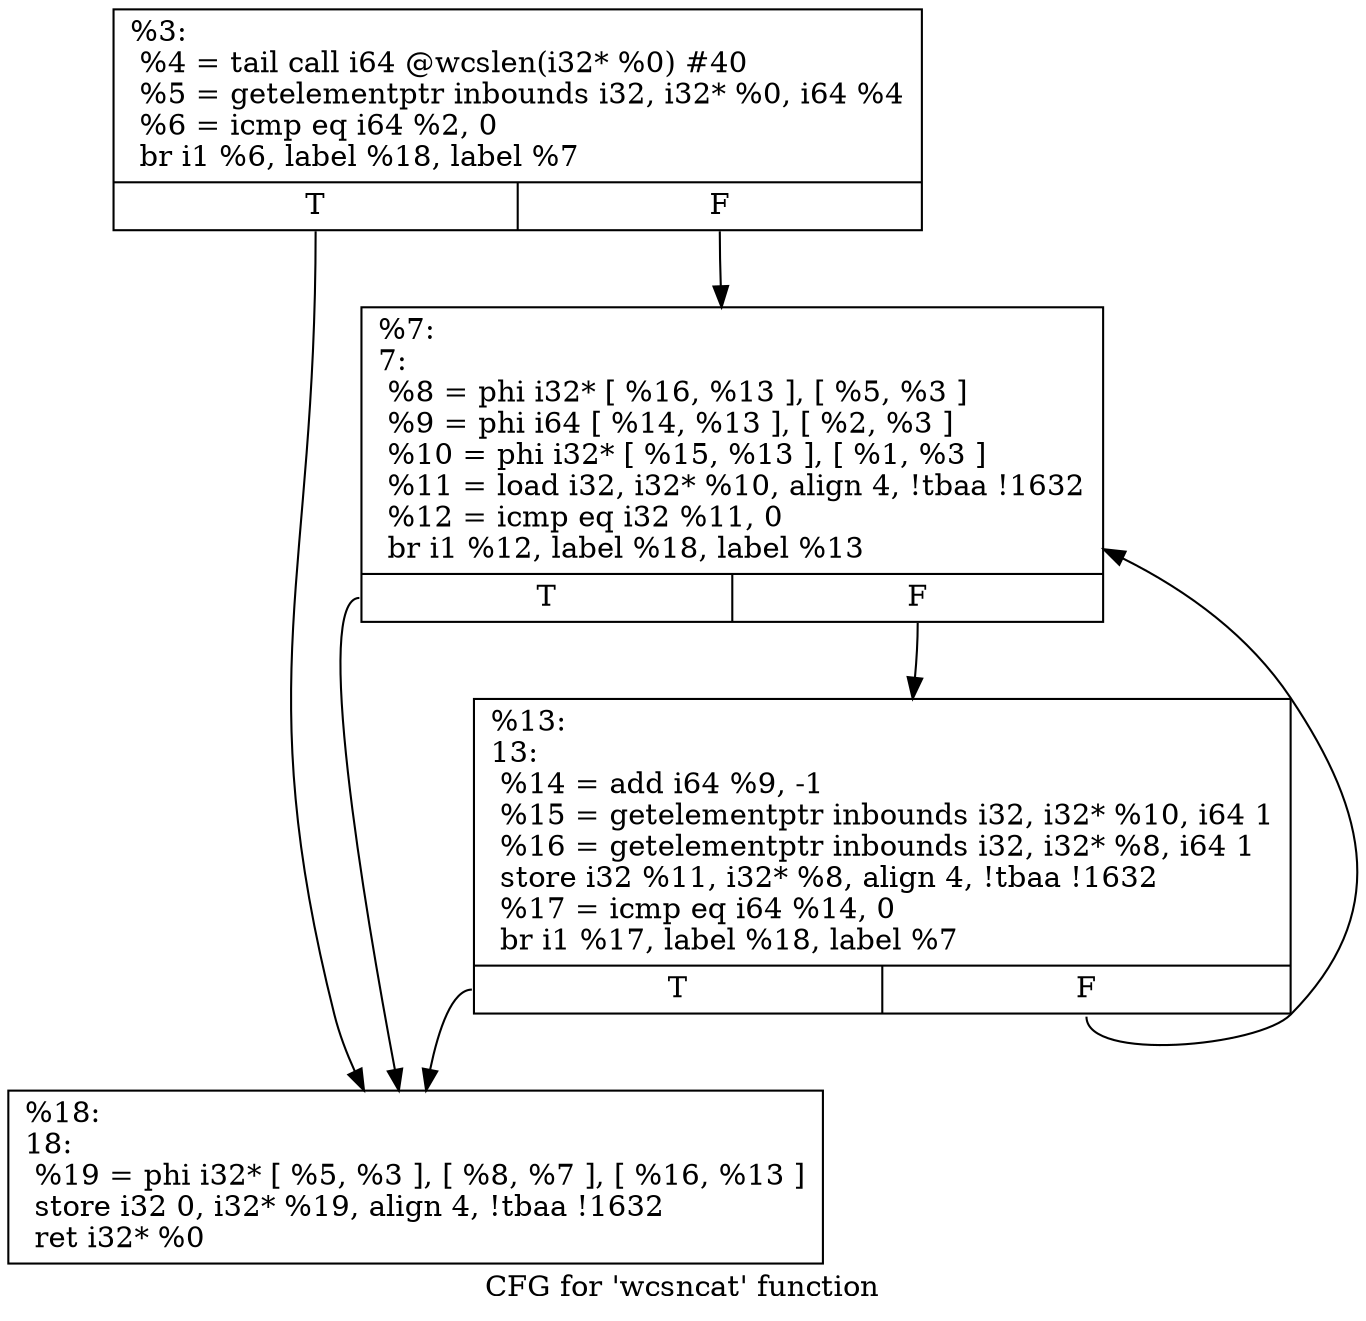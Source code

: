 digraph "CFG for 'wcsncat' function" {
	label="CFG for 'wcsncat' function";

	Node0x1ed8e00 [shape=record,label="{%3:\l  %4 = tail call i64 @wcslen(i32* %0) #40\l  %5 = getelementptr inbounds i32, i32* %0, i64 %4\l  %6 = icmp eq i64 %2, 0\l  br i1 %6, label %18, label %7\l|{<s0>T|<s1>F}}"];
	Node0x1ed8e00:s0 -> Node0x1ed95b0;
	Node0x1ed8e00:s1 -> Node0x1ed9510;
	Node0x1ed9510 [shape=record,label="{%7:\l7:                                                \l  %8 = phi i32* [ %16, %13 ], [ %5, %3 ]\l  %9 = phi i64 [ %14, %13 ], [ %2, %3 ]\l  %10 = phi i32* [ %15, %13 ], [ %1, %3 ]\l  %11 = load i32, i32* %10, align 4, !tbaa !1632\l  %12 = icmp eq i32 %11, 0\l  br i1 %12, label %18, label %13\l|{<s0>T|<s1>F}}"];
	Node0x1ed9510:s0 -> Node0x1ed95b0;
	Node0x1ed9510:s1 -> Node0x1ed9560;
	Node0x1ed9560 [shape=record,label="{%13:\l13:                                               \l  %14 = add i64 %9, -1\l  %15 = getelementptr inbounds i32, i32* %10, i64 1\l  %16 = getelementptr inbounds i32, i32* %8, i64 1\l  store i32 %11, i32* %8, align 4, !tbaa !1632\l  %17 = icmp eq i64 %14, 0\l  br i1 %17, label %18, label %7\l|{<s0>T|<s1>F}}"];
	Node0x1ed9560:s0 -> Node0x1ed95b0;
	Node0x1ed9560:s1 -> Node0x1ed9510;
	Node0x1ed95b0 [shape=record,label="{%18:\l18:                                               \l  %19 = phi i32* [ %5, %3 ], [ %8, %7 ], [ %16, %13 ]\l  store i32 0, i32* %19, align 4, !tbaa !1632\l  ret i32* %0\l}"];
}
